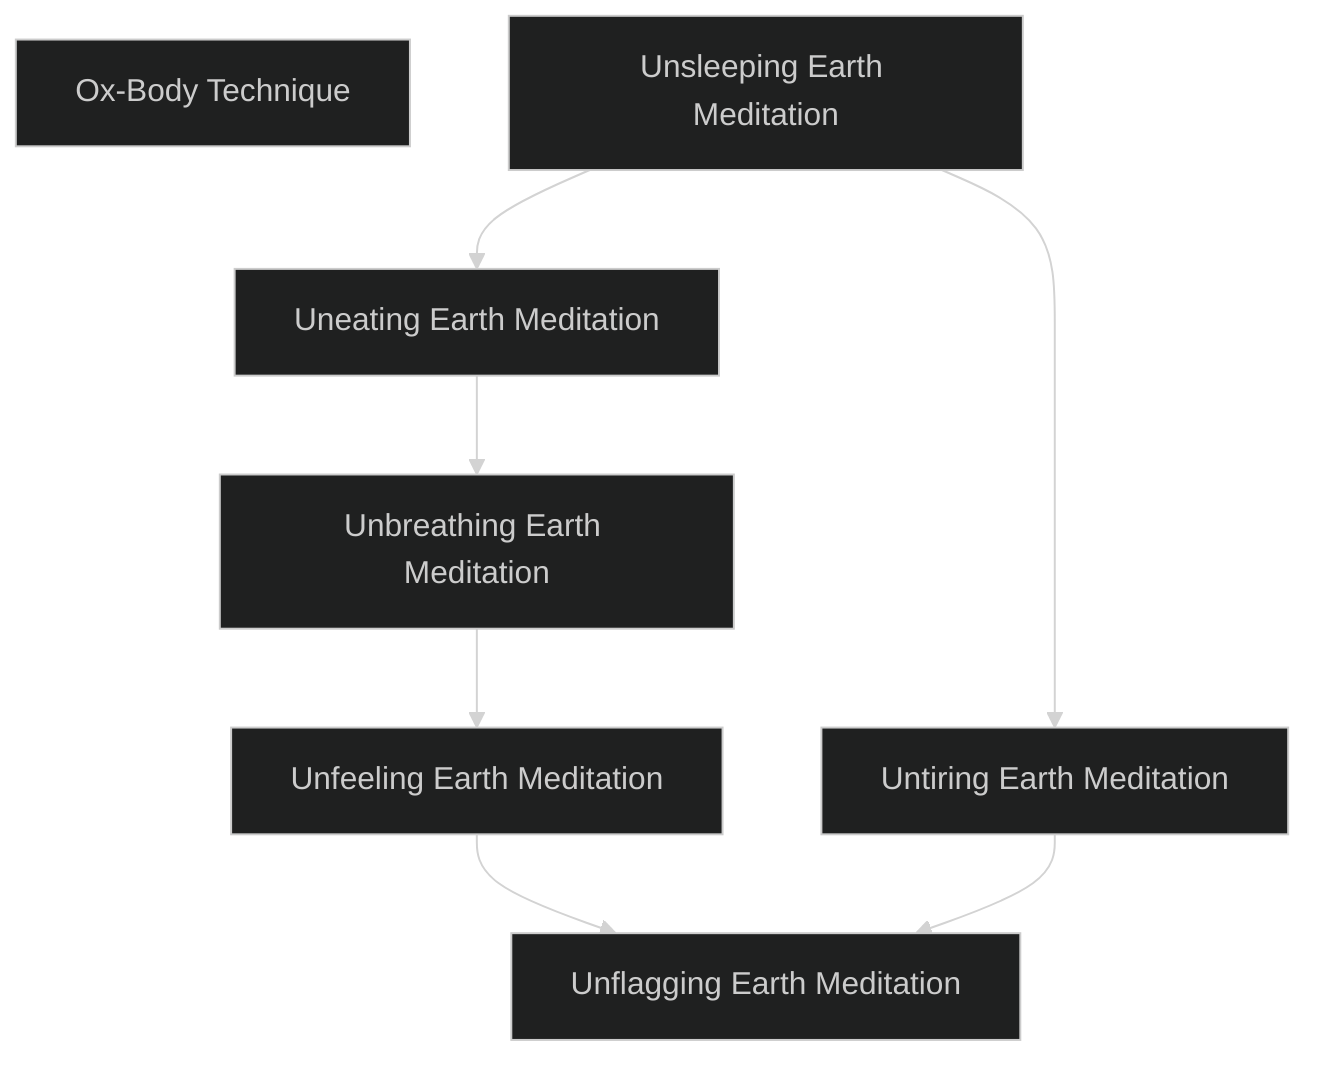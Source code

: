 ---
config:
  theme: dark
---
flowchart TD

    ox_body_technique[Ox-Body Technique]
    click ox_body_technique callback "
        Ox-Body Technique<br>
        <br>
        Cost: Permanent<br>
        Duration: None<br>
        Type: Special<br>
        Minimum Endurance: Varies<br>
        Minimum Essence: 1<br>
        Prerequisite Charms: None<br>
        <br>
        The Terrestrial Exalted may not be quite as resilient
        as the Anathema they oppose, but they can still take a good
        deal more punishment than normal humans. Like their
        Solar enemies, the Dragon-Blooded may buy extra health
        levels as if they were a Charm.
        Each level of the Dragon-Blooded Ox-Body Technique
        provides one - 1 and one -2 health level. Characters
        cannot take Ox-Body Technique more times than they
        have points of Endurance.
        "

    unsleeping_earth_meditation[Unsleeping Earth Meditation]
    click unsleeping_earth_meditation callback "
        Unsleeping Earth Meditation<br>
        <br>
        Cost: 1 mote<br>
        Duration: One day<br>
        Type: Simple<br>
        Minimum Endurance: 2<br>
        Minimum Essence: 2<br>
        Prerequisite Charms: None<br>
        <br>
        By simply invoking the strength of the Earth Dragon, a
        Dragon-Blooded using this Charm is able to go without sleep
        for 24 hours without ill effect. The character suffers no penalties
        of any kind during this period due to fatigue from sleep and is
        fully alert. The character still has to rest from physical exertion.
        Using this Charm for more than the character's Essence
        + Endurance days is not recommended. For every
        day past that point, the Exalt loses one temporary Willpower
        per day. This Willpower cannot be recovered until
        he has had at least 24 hours of uninterrupted sleep.
        "

    uneating_earth_meditation[Uneating Earth Meditation]
    unsleeping_earth_meditation --> uneating_earth_meditation
    click uneating_earth_meditation callback "
        Uneating Earth Meditation<br>
        <br>
        Cost: 2 motes<br>
        Duration: One day<br>
        Type: Simple<br>
        Minimum Endurance: 3<br>
        Minimum Essence: 2<br>
        Prerequisite Charms: Unsleeping Earth Meditation<br>
        <br>
        Stone does not need nourishment, and with this Charm,
        neither do the Dragon-Blooded. A character under the influence
        of this Charm does not need to eat or drink. The Exalted
        functions perfectly well with no nourishment whatsoever and
        suffers none of the penalties associated with hunger.
        Using this Charm for more than the character's Essence
        + Endurance days is remarkably hard on the body. For
        every day past that point, the character loses one bashing
        health level per day, which cannot be healed until use of the
        Charm is discontinued. Most Terrestrial Exalted using this
        Charm for extended periods tend to go without its effects for
        a day or two before reinvoking it.
        "

    unbreathing_earth_meditation[Unbreathing Earth Meditation]
    uneating_earth_meditation --> unbreathing_earth_meditation
    click unbreathing_earth_meditation callback "
        Unbreathing Earth Meditation<br>
        <br>
        Cost: 2 motes<br>
        Duration: One scene<br>
        Type: Simple<br>
        Minimum Endurance: 4<br>
        Minimum Essence: 2<br>
        Prerequisite Charms: Uneating Earth Meditation<br>
        <br>
        The mountains do not breathe, Neither need a Dynast who
        has mastered this Charm. For the rest of the scene after activating
        this Charm, the Dragon-Blooded does not breathe. She can
        survive under water, in clouds of poison gas and in other
        asphyxiating environments with no ill effects whatsoever,
        Keep in mind that, for the duration of the Charm, the
        character is incapable of breathing. This also means that
        speech is out of the question, since the noise of it is caused
        by expelled air. This Charm can be used on others, if they
        are willing. All the character need do to affect a voluntary
        target is to simply touch him.
        "

    unfeeling_earth_meditation[Unfeeling Earth Meditation]
    unbreathing_earth_meditation --> unfeeling_earth_meditation
    click unfeeling_earth_meditation callback "
        Unfeeling Earth Meditation<br>
        <br>
        Cost: 3 motes, 1 Willpower<br>
        Duration: Varies<br>
        Type: Reflexive<br>
        Minimum Endurance: 3<br>
        Minimum Essence: 2<br>
        Prerequisite Charms: Unbreathing Earth Meditation<br>
        <br>
        The pain and frailty of mortal flesh may be avoided for very
        short periods of time by the invocation of this Charm. Once
        active, the character may ignore all wound penalties fora number
        of tums equal to his Stamina + Endurance. This Charm does
        nothing to actually protect the character from damage — it only
        temporarily alleviates the symptoms of injury.
        "

    untiring_earth_meditation[Untiring Earth Meditation]
    unsleeping_earth_meditation --> untiring_earth_meditation
    click untiring_earth_meditation callback "
        Untiring Earth Meditation<br>
        <br>
        Cost: 5 motes, 1 Willpower<br>
        Duration: One day<br>
        Type: Simple<br>
        Minimum Endurance: 3<br>
        Minimum Essence: 2<br>
        Prerequisite Charms: Unsleeping Earth Meditation<br>
        <br>
        This Charm roots the Dragon-Blooded's Essence down
        into the elemental Earth, magically sustaining him. As long as
        the Dragon-Blood's feet touch the earth once every two turns,
        he incurs no fatigue whatsoever from any source, whether it be
        armor, encumbrance, great physical exertion or magical effect.
        This Charm does not relieve fatigue already present when it is
        invoked, however. The Dynast under the influence of the
        Charm also may ignore wound penalties up to his permanent
        Essence rating. If the character does not touch the earth at least
        once every two turns, this Charm is instantly disrupted.
        "

    unflagging_earth_meditation[Unflagging Earth Meditation]
    unfeeling_earth_meditation --> unflagging_earth_meditation
    untiring_earth_meditation --> unflagging_earth_meditation
    click unflagging_earth_meditation callback "
        Unflagging Earth Meditation<br>
        <br>
        Cost: 3 motes + 1 Willpower per person<br>
        Duration: Until satisfied<br>
        Type: Simple<br>
        Minimum Endurance: 4<br>
        Minimum Essence: 4<br>
        Prerequisite Charms: Unfeeling Earth Meditation, Untiring Earth Meditation<br>
        <br>
        As well as protecting an Exalted's flesh from harm, the
        steady strength of the Earth Dragon can be used to fuel the
        inner flame of vengeance. This Charm is invoked through
        speaking aloud the terms of the vendetta, to which the
        character commits himself with all his soul: The goal must be
        a simply stated purpose such as: &quot;Find the person who killed my
        father&quot; or &quot;Avenge the stain to my honor inflicted upon me
        by the cowardly vassal of the Lord of Singing Birds.&quot;
        Until the terms of the vendetta are fulfilled, the Exalted
        does not need to eat, sleep or rest, so long as he remains in
        pursuit of the vendetta. The character incurs no penalties
        from any sort of fatigue, whether it be magical or natural. He
        will walk tirelessly and fight tirelessly in pursuit of his aim
        and takes no fatigue from armor. He may soak both lethal
        and bashing damage with his Stamina, and he adds his
        Endurance to both his lethal and bashing soaks.<br>
        Unflagging Vengeance Meditation can be sustained without
        ill effect for up to the Exalt's Essence in days. After that, the
        character begins losing one health level of unsoakable bashing
        damage every time his Essence in days passes. The Exalted
        grows pale and draw, his face ser into a mask of vengeance.
        These health levels may be healed only after the Charm is
        allowed to lapse. Healing damage taken from this effect of the
        Unflagging Vengeance Meditation takes twice as longas usual.<br>
        A number of additional characters can join the vendetta
        equal to the Essence of the character initiating the oath. Other
        characters involved must each pay a point of temporary Willpower
        to take the oath. Unflagging Vengeance Meditation ends
        when either the vendetta is satisfied or the individual who
        invoked it consciously stops it. If anyone involved terminates her
        part in the oath prematurely, she takes a number of unsoakable
        levels of lethal damage equal to sum of the permanent Essences
        of the characters involved. This damage may not be reduced in
        any fashion, either with armor or natural protection.
        "